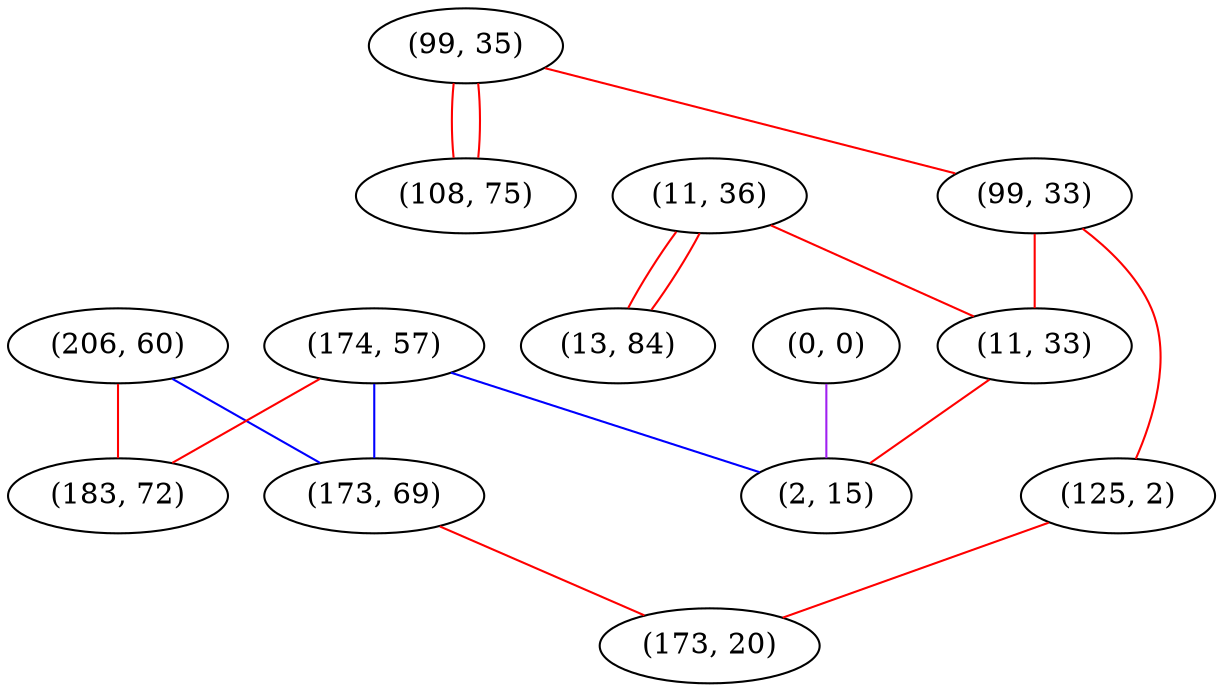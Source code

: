 graph "" {
"(206, 60)";
"(0, 0)";
"(11, 36)";
"(99, 35)";
"(174, 57)";
"(99, 33)";
"(183, 72)";
"(173, 69)";
"(11, 33)";
"(125, 2)";
"(108, 75)";
"(2, 15)";
"(13, 84)";
"(173, 20)";
"(206, 60)" -- "(183, 72)"  [color=red, key=0, weight=1];
"(206, 60)" -- "(173, 69)"  [color=blue, key=0, weight=3];
"(0, 0)" -- "(2, 15)"  [color=purple, key=0, weight=4];
"(11, 36)" -- "(13, 84)"  [color=red, key=0, weight=1];
"(11, 36)" -- "(13, 84)"  [color=red, key=1, weight=1];
"(11, 36)" -- "(11, 33)"  [color=red, key=0, weight=1];
"(99, 35)" -- "(99, 33)"  [color=red, key=0, weight=1];
"(99, 35)" -- "(108, 75)"  [color=red, key=0, weight=1];
"(99, 35)" -- "(108, 75)"  [color=red, key=1, weight=1];
"(174, 57)" -- "(2, 15)"  [color=blue, key=0, weight=3];
"(174, 57)" -- "(183, 72)"  [color=red, key=0, weight=1];
"(174, 57)" -- "(173, 69)"  [color=blue, key=0, weight=3];
"(99, 33)" -- "(11, 33)"  [color=red, key=0, weight=1];
"(99, 33)" -- "(125, 2)"  [color=red, key=0, weight=1];
"(173, 69)" -- "(173, 20)"  [color=red, key=0, weight=1];
"(11, 33)" -- "(2, 15)"  [color=red, key=0, weight=1];
"(125, 2)" -- "(173, 20)"  [color=red, key=0, weight=1];
}
